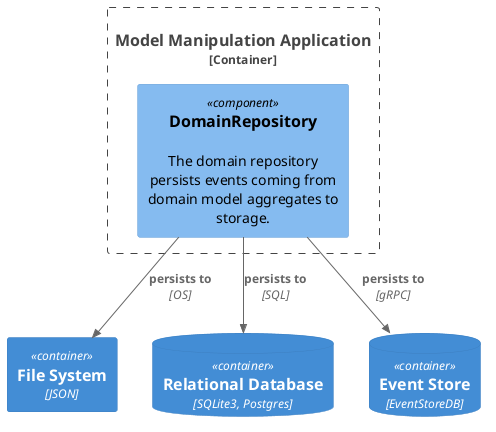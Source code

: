 @startuml
!include <C4/C4_Component>

Container_Boundary(sim, "Model Manipulation Application") {
    Component(repo, "DomainRepository", $descr="The domain repository persists events coming from domain model aggregates to storage.")
}

Container(file, "File System", "JSON")
ContainerDb(sql, "Relational Database", "SQLite3, Postgres")
ContainerDb(eventstore, "Event Store", "EventStoreDB")

Rel_Down(repo, file, "persists to", "OS")
Rel_Down(repo, sql, "persists to", "SQL")
Rel_Down(repo, eventstore, "persists to", "gRPC")

@enduml